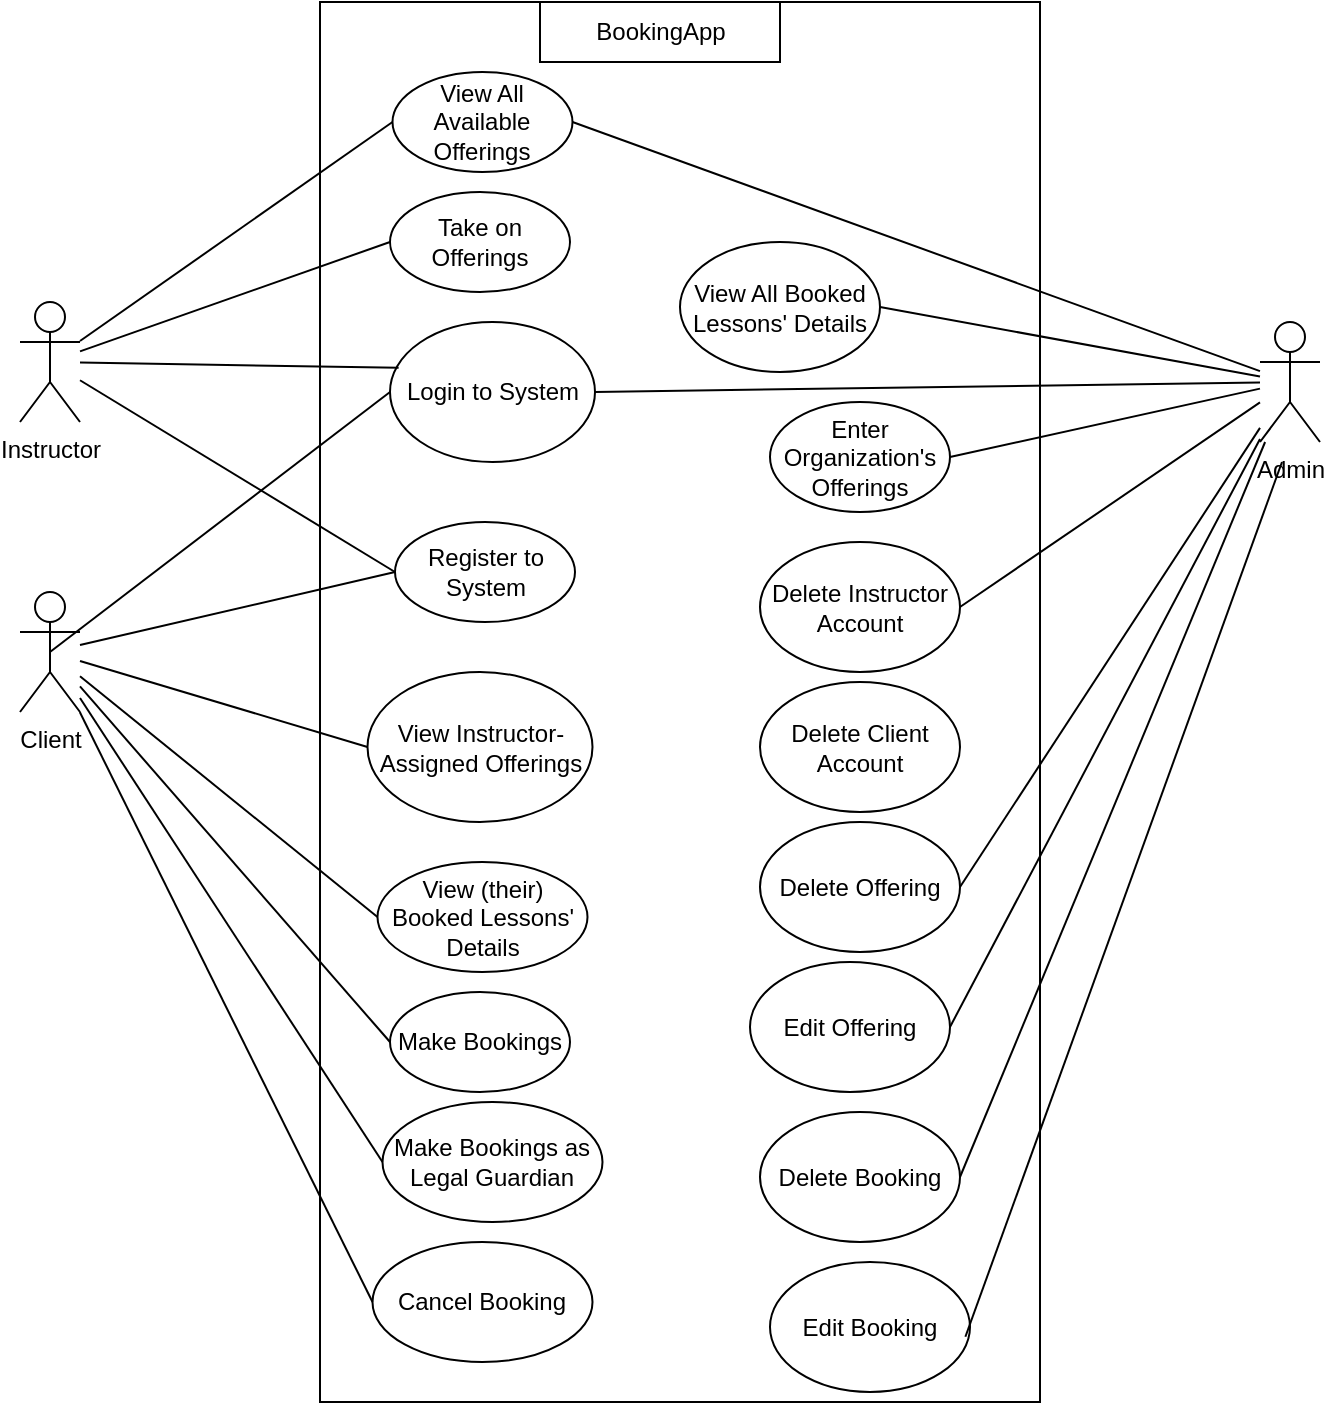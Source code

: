 <mxfile version="24.7.17">
  <diagram name="Page-1" id="dJtnb-HGtETSuoWj85qX">
    <mxGraphModel dx="954" dy="558" grid="1" gridSize="10" guides="1" tooltips="1" connect="1" arrows="1" fold="1" page="1" pageScale="1" pageWidth="850" pageHeight="1100" math="0" shadow="0">
      <root>
        <mxCell id="0" />
        <mxCell id="1" parent="0" />
        <mxCell id="NJYt_cSEDjtvAGryxD8u-1" value="" style="rounded=0;whiteSpace=wrap;html=1;" parent="1" vertex="1">
          <mxGeometry x="260" y="70" width="360" height="700" as="geometry" />
        </mxCell>
        <mxCell id="NJYt_cSEDjtvAGryxD8u-3" value="" style="rounded=0;whiteSpace=wrap;html=1;" parent="1" vertex="1">
          <mxGeometry x="370" y="70" width="120" height="30" as="geometry" />
        </mxCell>
        <mxCell id="NJYt_cSEDjtvAGryxD8u-4" value="BookingApp" style="text;html=1;align=center;verticalAlign=middle;whiteSpace=wrap;rounded=0;" parent="1" vertex="1">
          <mxGeometry x="392.5" y="70" width="75" height="30" as="geometry" />
        </mxCell>
        <mxCell id="NJYt_cSEDjtvAGryxD8u-7" style="edgeStyle=orthogonalEdgeStyle;rounded=0;orthogonalLoop=1;jettySize=auto;html=1;exitX=0.5;exitY=1;exitDx=0;exitDy=0;" parent="1" source="NJYt_cSEDjtvAGryxD8u-3" target="NJYt_cSEDjtvAGryxD8u-3" edge="1">
          <mxGeometry relative="1" as="geometry" />
        </mxCell>
        <mxCell id="NJYt_cSEDjtvAGryxD8u-8" value="Instructor" style="shape=umlActor;verticalLabelPosition=bottom;verticalAlign=top;html=1;outlineConnect=0;" parent="1" vertex="1">
          <mxGeometry x="110" y="220" width="30" height="60" as="geometry" />
        </mxCell>
        <mxCell id="NJYt_cSEDjtvAGryxD8u-15" value="Client" style="shape=umlActor;verticalLabelPosition=bottom;verticalAlign=top;html=1;outlineConnect=0;" parent="1" vertex="1">
          <mxGeometry x="110" y="365" width="30" height="60" as="geometry" />
        </mxCell>
        <mxCell id="NJYt_cSEDjtvAGryxD8u-16" value="Admin" style="shape=umlActor;verticalLabelPosition=bottom;verticalAlign=top;html=1;outlineConnect=0;" parent="1" vertex="1">
          <mxGeometry x="730" y="230" width="30" height="60" as="geometry" />
        </mxCell>
        <mxCell id="NJYt_cSEDjtvAGryxD8u-17" value="Register to System" style="ellipse;whiteSpace=wrap;html=1;" parent="1" vertex="1">
          <mxGeometry x="297.5" y="330" width="90" height="50" as="geometry" />
        </mxCell>
        <mxCell id="NJYt_cSEDjtvAGryxD8u-20" value="" style="endArrow=none;html=1;rounded=0;entryX=0;entryY=0.5;entryDx=0;entryDy=0;" parent="1" source="NJYt_cSEDjtvAGryxD8u-8" target="NJYt_cSEDjtvAGryxD8u-17" edge="1">
          <mxGeometry width="50" height="50" relative="1" as="geometry">
            <mxPoint x="390" y="480" as="sourcePoint" />
            <mxPoint x="440" y="430" as="targetPoint" />
          </mxGeometry>
        </mxCell>
        <mxCell id="NJYt_cSEDjtvAGryxD8u-21" value="" style="endArrow=none;html=1;rounded=0;entryX=0;entryY=0.5;entryDx=0;entryDy=0;" parent="1" source="NJYt_cSEDjtvAGryxD8u-15" target="NJYt_cSEDjtvAGryxD8u-17" edge="1">
          <mxGeometry width="50" height="50" relative="1" as="geometry">
            <mxPoint x="140" y="368.705" as="sourcePoint" />
            <mxPoint x="440" y="430" as="targetPoint" />
          </mxGeometry>
        </mxCell>
        <mxCell id="NJYt_cSEDjtvAGryxD8u-22" value="Take on Offerings" style="ellipse;whiteSpace=wrap;html=1;" parent="1" vertex="1">
          <mxGeometry x="295" y="165" width="90" height="50" as="geometry" />
        </mxCell>
        <mxCell id="NJYt_cSEDjtvAGryxD8u-23" value="" style="endArrow=none;html=1;rounded=0;entryX=0;entryY=0.5;entryDx=0;entryDy=0;" parent="1" source="NJYt_cSEDjtvAGryxD8u-8" target="NJYt_cSEDjtvAGryxD8u-22" edge="1">
          <mxGeometry width="50" height="50" relative="1" as="geometry">
            <mxPoint x="390" y="390" as="sourcePoint" />
            <mxPoint x="440" y="340" as="targetPoint" />
          </mxGeometry>
        </mxCell>
        <mxCell id="NJYt_cSEDjtvAGryxD8u-25" value="View All Available Offerings" style="ellipse;whiteSpace=wrap;html=1;" parent="1" vertex="1">
          <mxGeometry x="296.25" y="105" width="90" height="50" as="geometry" />
        </mxCell>
        <mxCell id="NJYt_cSEDjtvAGryxD8u-26" value="" style="endArrow=none;html=1;rounded=0;entryX=0;entryY=0.5;entryDx=0;entryDy=0;" parent="1" source="NJYt_cSEDjtvAGryxD8u-8" target="NJYt_cSEDjtvAGryxD8u-25" edge="1">
          <mxGeometry width="50" height="50" relative="1" as="geometry">
            <mxPoint x="140" y="135" as="sourcePoint" />
            <mxPoint x="440" y="250" as="targetPoint" />
          </mxGeometry>
        </mxCell>
        <mxCell id="NJYt_cSEDjtvAGryxD8u-27" value="View Instructor-Assigned Offerings" style="ellipse;whiteSpace=wrap;html=1;" parent="1" vertex="1">
          <mxGeometry x="283.75" y="405" width="112.5" height="75" as="geometry" />
        </mxCell>
        <mxCell id="NJYt_cSEDjtvAGryxD8u-28" value="" style="endArrow=none;html=1;rounded=0;entryX=0;entryY=0.5;entryDx=0;entryDy=0;" parent="1" source="NJYt_cSEDjtvAGryxD8u-15" target="NJYt_cSEDjtvAGryxD8u-27" edge="1">
          <mxGeometry width="50" height="50" relative="1" as="geometry">
            <mxPoint x="390" y="300" as="sourcePoint" />
            <mxPoint x="440" y="250" as="targetPoint" />
          </mxGeometry>
        </mxCell>
        <mxCell id="NJYt_cSEDjtvAGryxD8u-29" value="View (their) Booked Lessons&#39; Details" style="ellipse;whiteSpace=wrap;html=1;" parent="1" vertex="1">
          <mxGeometry x="288.75" y="500" width="105" height="55" as="geometry" />
        </mxCell>
        <mxCell id="NJYt_cSEDjtvAGryxD8u-30" value="" style="endArrow=none;html=1;rounded=0;entryX=0;entryY=0.5;entryDx=0;entryDy=0;" parent="1" source="NJYt_cSEDjtvAGryxD8u-15" target="NJYt_cSEDjtvAGryxD8u-29" edge="1">
          <mxGeometry width="50" height="50" relative="1" as="geometry">
            <mxPoint x="390" y="300" as="sourcePoint" />
            <mxPoint x="440" y="250" as="targetPoint" />
          </mxGeometry>
        </mxCell>
        <mxCell id="NJYt_cSEDjtvAGryxD8u-32" value="Make Bookings" style="ellipse;whiteSpace=wrap;html=1;" parent="1" vertex="1">
          <mxGeometry x="295" y="565" width="90" height="50" as="geometry" />
        </mxCell>
        <mxCell id="NJYt_cSEDjtvAGryxD8u-33" value="Make Bookings as Legal Guardian" style="ellipse;whiteSpace=wrap;html=1;" parent="1" vertex="1">
          <mxGeometry x="291.25" y="620" width="110" height="60" as="geometry" />
        </mxCell>
        <mxCell id="NJYt_cSEDjtvAGryxD8u-34" value="" style="endArrow=none;html=1;rounded=0;entryX=0;entryY=0.5;entryDx=0;entryDy=0;" parent="1" source="NJYt_cSEDjtvAGryxD8u-15" target="NJYt_cSEDjtvAGryxD8u-32" edge="1">
          <mxGeometry width="50" height="50" relative="1" as="geometry">
            <mxPoint x="140" y="375.07" as="sourcePoint" />
            <mxPoint x="440" y="490" as="targetPoint" />
          </mxGeometry>
        </mxCell>
        <mxCell id="NJYt_cSEDjtvAGryxD8u-35" value="" style="endArrow=none;html=1;rounded=0;entryX=0;entryY=0.5;entryDx=0;entryDy=0;" parent="1" source="NJYt_cSEDjtvAGryxD8u-15" target="NJYt_cSEDjtvAGryxD8u-33" edge="1">
          <mxGeometry width="50" height="50" relative="1" as="geometry">
            <mxPoint x="140" y="381.642" as="sourcePoint" />
            <mxPoint x="440" y="490" as="targetPoint" />
          </mxGeometry>
        </mxCell>
        <mxCell id="NJYt_cSEDjtvAGryxD8u-36" value="" style="endArrow=none;html=1;rounded=0;exitX=1;exitY=0.5;exitDx=0;exitDy=0;" parent="1" source="NJYt_cSEDjtvAGryxD8u-25" target="NJYt_cSEDjtvAGryxD8u-16" edge="1">
          <mxGeometry width="50" height="50" relative="1" as="geometry">
            <mxPoint x="390" y="240" as="sourcePoint" />
            <mxPoint x="440" y="190" as="targetPoint" />
          </mxGeometry>
        </mxCell>
        <mxCell id="NJYt_cSEDjtvAGryxD8u-37" value="Enter Organization&#39;s Offerings" style="ellipse;whiteSpace=wrap;html=1;" parent="1" vertex="1">
          <mxGeometry x="485" y="270" width="90" height="55" as="geometry" />
        </mxCell>
        <mxCell id="NJYt_cSEDjtvAGryxD8u-38" value="Delete Instructor Account" style="ellipse;whiteSpace=wrap;html=1;" parent="1" vertex="1">
          <mxGeometry x="480" y="340" width="100" height="65" as="geometry" />
        </mxCell>
        <mxCell id="NJYt_cSEDjtvAGryxD8u-39" value="View All Booked Lessons&#39; Details" style="ellipse;whiteSpace=wrap;html=1;" parent="1" vertex="1">
          <mxGeometry x="440" y="190" width="100" height="65" as="geometry" />
        </mxCell>
        <mxCell id="NJYt_cSEDjtvAGryxD8u-40" value="" style="endArrow=none;html=1;rounded=0;entryX=1;entryY=0.5;entryDx=0;entryDy=0;" parent="1" source="NJYt_cSEDjtvAGryxD8u-16" target="NJYt_cSEDjtvAGryxD8u-39" edge="1">
          <mxGeometry width="50" height="50" relative="1" as="geometry">
            <mxPoint x="390" y="280" as="sourcePoint" />
            <mxPoint x="440" y="230" as="targetPoint" />
          </mxGeometry>
        </mxCell>
        <mxCell id="AEjOl8XH6c3BlYWR8jCu-1" value="" style="endArrow=none;html=1;rounded=0;exitX=1;exitY=0.5;exitDx=0;exitDy=0;" parent="1" source="NJYt_cSEDjtvAGryxD8u-37" target="NJYt_cSEDjtvAGryxD8u-16" edge="1">
          <mxGeometry width="50" height="50" relative="1" as="geometry">
            <mxPoint x="370" y="270" as="sourcePoint" />
            <mxPoint x="420" y="220" as="targetPoint" />
          </mxGeometry>
        </mxCell>
        <mxCell id="AEjOl8XH6c3BlYWR8jCu-2" value="" style="endArrow=none;html=1;rounded=0;exitX=1;exitY=0.5;exitDx=0;exitDy=0;" parent="1" source="NJYt_cSEDjtvAGryxD8u-38" target="NJYt_cSEDjtvAGryxD8u-16" edge="1">
          <mxGeometry width="50" height="50" relative="1" as="geometry">
            <mxPoint x="370" y="270" as="sourcePoint" />
            <mxPoint x="420" y="220" as="targetPoint" />
          </mxGeometry>
        </mxCell>
        <mxCell id="QuV7ogbP-YhtBV3hdmDa-1" value="Login to System" style="ellipse;whiteSpace=wrap;html=1;" parent="1" vertex="1">
          <mxGeometry x="295" y="230" width="102.5" height="70" as="geometry" />
        </mxCell>
        <mxCell id="QuV7ogbP-YhtBV3hdmDa-2" value="" style="endArrow=none;html=1;rounded=0;entryX=0;entryY=0.5;entryDx=0;entryDy=0;exitX=0.5;exitY=0.5;exitDx=0;exitDy=0;exitPerimeter=0;" parent="1" source="NJYt_cSEDjtvAGryxD8u-15" target="QuV7ogbP-YhtBV3hdmDa-1" edge="1">
          <mxGeometry width="50" height="50" relative="1" as="geometry">
            <mxPoint x="150" y="413" as="sourcePoint" />
            <mxPoint x="296" y="488" as="targetPoint" />
          </mxGeometry>
        </mxCell>
        <mxCell id="QuV7ogbP-YhtBV3hdmDa-3" value="" style="endArrow=none;html=1;rounded=0;entryX=0.042;entryY=0.327;entryDx=0;entryDy=0;entryPerimeter=0;" parent="1" source="NJYt_cSEDjtvAGryxD8u-8" target="QuV7ogbP-YhtBV3hdmDa-1" edge="1">
          <mxGeometry width="50" height="50" relative="1" as="geometry">
            <mxPoint x="135" y="405" as="sourcePoint" />
            <mxPoint x="300" y="400" as="targetPoint" />
          </mxGeometry>
        </mxCell>
        <mxCell id="QuV7ogbP-YhtBV3hdmDa-4" value="" style="endArrow=none;html=1;rounded=0;exitX=1;exitY=0.5;exitDx=0;exitDy=0;" parent="1" source="QuV7ogbP-YhtBV3hdmDa-1" target="NJYt_cSEDjtvAGryxD8u-16" edge="1">
          <mxGeometry width="50" height="50" relative="1" as="geometry">
            <mxPoint x="590" y="343" as="sourcePoint" />
            <mxPoint x="730" y="196" as="targetPoint" />
          </mxGeometry>
        </mxCell>
        <mxCell id="0wgOmWiIg92bYx2uxw98-1" value="Delete Offering" style="ellipse;whiteSpace=wrap;html=1;" parent="1" vertex="1">
          <mxGeometry x="480" y="480" width="100" height="65" as="geometry" />
        </mxCell>
        <mxCell id="0wgOmWiIg92bYx2uxw98-2" value="Delete Booking" style="ellipse;whiteSpace=wrap;html=1;" parent="1" vertex="1">
          <mxGeometry x="480" y="625" width="100" height="65" as="geometry" />
        </mxCell>
        <mxCell id="0wgOmWiIg92bYx2uxw98-3" value="" style="endArrow=none;html=1;rounded=0;exitX=1;exitY=0.5;exitDx=0;exitDy=0;" parent="1" source="0wgOmWiIg92bYx2uxw98-1" target="NJYt_cSEDjtvAGryxD8u-16" edge="1">
          <mxGeometry width="50" height="50" relative="1" as="geometry">
            <mxPoint x="590" y="383" as="sourcePoint" />
            <mxPoint x="730" y="200" as="targetPoint" />
          </mxGeometry>
        </mxCell>
        <mxCell id="0wgOmWiIg92bYx2uxw98-4" value="" style="endArrow=none;html=1;rounded=0;exitX=1;exitY=0.5;exitDx=0;exitDy=0;" parent="1" source="0wgOmWiIg92bYx2uxw98-2" target="NJYt_cSEDjtvAGryxD8u-16" edge="1">
          <mxGeometry width="50" height="50" relative="1" as="geometry">
            <mxPoint x="595" y="463" as="sourcePoint" />
            <mxPoint x="740" y="210" as="targetPoint" />
          </mxGeometry>
        </mxCell>
        <mxCell id="0wgOmWiIg92bYx2uxw98-8" value="Cancel Booking" style="ellipse;whiteSpace=wrap;html=1;" parent="1" vertex="1">
          <mxGeometry x="286.25" y="690" width="110" height="60" as="geometry" />
        </mxCell>
        <mxCell id="0wgOmWiIg92bYx2uxw98-9" value="" style="endArrow=none;html=1;rounded=0;entryX=0;entryY=0.5;entryDx=0;entryDy=0;" parent="1" source="NJYt_cSEDjtvAGryxD8u-15" target="0wgOmWiIg92bYx2uxw98-8" edge="1">
          <mxGeometry width="50" height="50" relative="1" as="geometry">
            <mxPoint x="150" y="428" as="sourcePoint" />
            <mxPoint x="301" y="660" as="targetPoint" />
          </mxGeometry>
        </mxCell>
        <mxCell id="0wgOmWiIg92bYx2uxw98-10" value="Edit Offering" style="ellipse;whiteSpace=wrap;html=1;" parent="1" vertex="1">
          <mxGeometry x="475" y="550" width="100" height="65" as="geometry" />
        </mxCell>
        <mxCell id="0wgOmWiIg92bYx2uxw98-11" value="Edit Booking" style="ellipse;whiteSpace=wrap;html=1;" parent="1" vertex="1">
          <mxGeometry x="485" y="700" width="100" height="65" as="geometry" />
        </mxCell>
        <mxCell id="0wgOmWiIg92bYx2uxw98-12" value="" style="endArrow=none;html=1;rounded=0;exitX=0.977;exitY=0.575;exitDx=0;exitDy=0;exitPerimeter=0;" parent="1" source="0wgOmWiIg92bYx2uxw98-11" edge="1">
          <mxGeometry width="50" height="50" relative="1" as="geometry">
            <mxPoint x="595" y="613" as="sourcePoint" />
            <mxPoint x="741" y="300" as="targetPoint" />
          </mxGeometry>
        </mxCell>
        <mxCell id="0wgOmWiIg92bYx2uxw98-13" value="" style="endArrow=none;html=1;rounded=0;exitX=1;exitY=0.5;exitDx=0;exitDy=0;" parent="1" source="0wgOmWiIg92bYx2uxw98-10" target="NJYt_cSEDjtvAGryxD8u-16" edge="1">
          <mxGeometry width="50" height="50" relative="1" as="geometry">
            <mxPoint x="595" y="463" as="sourcePoint" />
            <mxPoint x="740" y="288" as="targetPoint" />
          </mxGeometry>
        </mxCell>
        <mxCell id="revF8KvRDZuNtc6vd7Nt-1" value="Delete Client Account" style="ellipse;whiteSpace=wrap;html=1;" vertex="1" parent="1">
          <mxGeometry x="480" y="410" width="100" height="65" as="geometry" />
        </mxCell>
      </root>
    </mxGraphModel>
  </diagram>
</mxfile>

